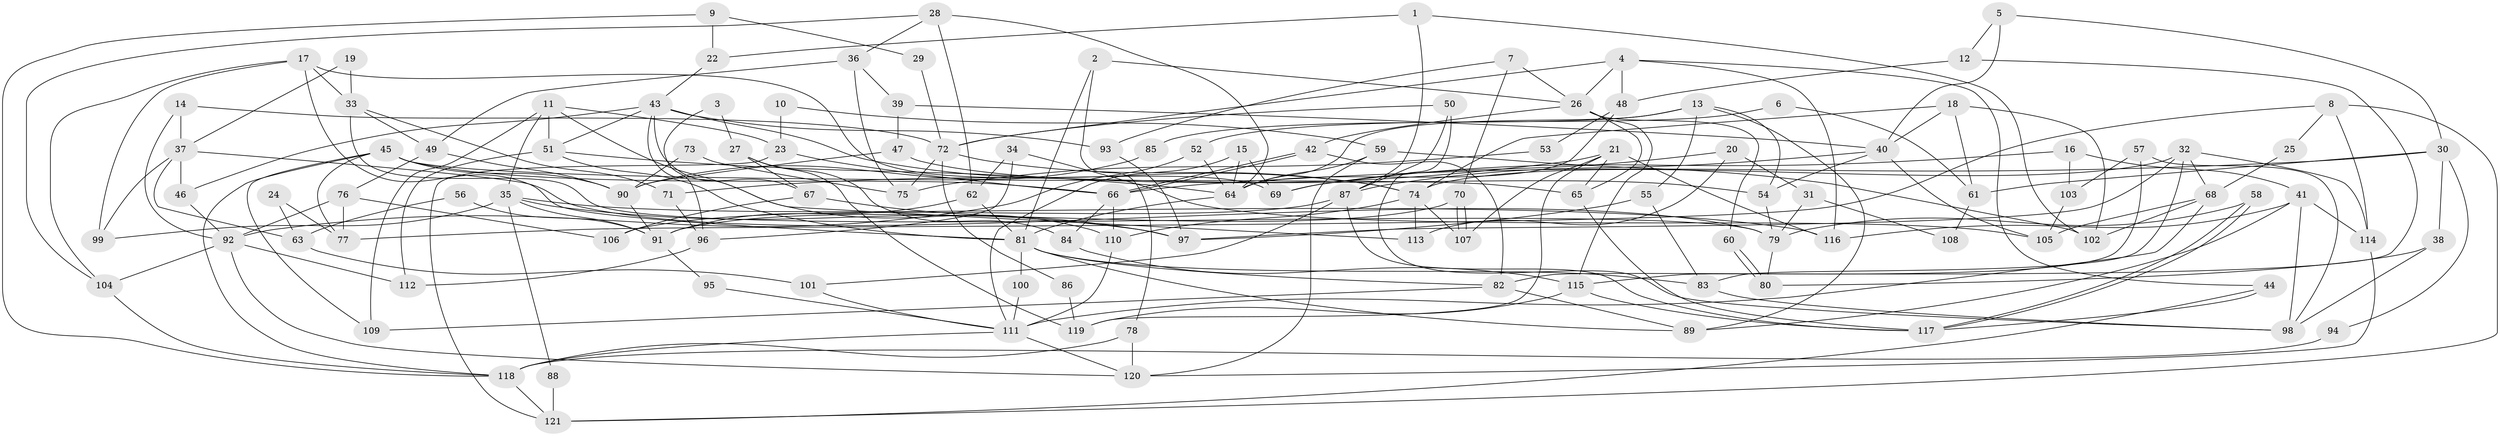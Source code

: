 // coarse degree distribution, {5: 0.10588235294117647, 4: 0.2235294117647059, 2: 0.12941176470588237, 10: 0.047058823529411764, 3: 0.21176470588235294, 7: 0.1411764705882353, 6: 0.09411764705882353, 9: 0.023529411764705882, 8: 0.011764705882352941, 13: 0.011764705882352941}
// Generated by graph-tools (version 1.1) at 2025/41/03/06/25 10:41:55]
// undirected, 121 vertices, 242 edges
graph export_dot {
graph [start="1"]
  node [color=gray90,style=filled];
  1;
  2;
  3;
  4;
  5;
  6;
  7;
  8;
  9;
  10;
  11;
  12;
  13;
  14;
  15;
  16;
  17;
  18;
  19;
  20;
  21;
  22;
  23;
  24;
  25;
  26;
  27;
  28;
  29;
  30;
  31;
  32;
  33;
  34;
  35;
  36;
  37;
  38;
  39;
  40;
  41;
  42;
  43;
  44;
  45;
  46;
  47;
  48;
  49;
  50;
  51;
  52;
  53;
  54;
  55;
  56;
  57;
  58;
  59;
  60;
  61;
  62;
  63;
  64;
  65;
  66;
  67;
  68;
  69;
  70;
  71;
  72;
  73;
  74;
  75;
  76;
  77;
  78;
  79;
  80;
  81;
  82;
  83;
  84;
  85;
  86;
  87;
  88;
  89;
  90;
  91;
  92;
  93;
  94;
  95;
  96;
  97;
  98;
  99;
  100;
  101;
  102;
  103;
  104;
  105;
  106;
  107;
  108;
  109;
  110;
  111;
  112;
  113;
  114;
  115;
  116;
  117;
  118;
  119;
  120;
  121;
  1 -- 102;
  1 -- 87;
  1 -- 22;
  2 -- 78;
  2 -- 81;
  2 -- 26;
  3 -- 96;
  3 -- 27;
  4 -- 26;
  4 -- 72;
  4 -- 44;
  4 -- 48;
  4 -- 116;
  5 -- 40;
  5 -- 12;
  5 -- 30;
  6 -- 61;
  6 -- 52;
  7 -- 93;
  7 -- 26;
  7 -- 70;
  8 -- 114;
  8 -- 121;
  8 -- 25;
  8 -- 77;
  9 -- 22;
  9 -- 118;
  9 -- 29;
  10 -- 59;
  10 -- 23;
  11 -- 23;
  11 -- 51;
  11 -- 35;
  11 -- 109;
  11 -- 113;
  12 -- 82;
  12 -- 48;
  13 -- 64;
  13 -- 89;
  13 -- 54;
  13 -- 55;
  13 -- 85;
  14 -- 92;
  14 -- 37;
  14 -- 72;
  15 -- 64;
  15 -- 111;
  15 -- 69;
  16 -- 69;
  16 -- 41;
  16 -- 103;
  17 -- 99;
  17 -- 81;
  17 -- 33;
  17 -- 69;
  17 -- 104;
  18 -- 40;
  18 -- 74;
  18 -- 61;
  18 -- 102;
  19 -- 33;
  19 -- 37;
  20 -- 69;
  20 -- 113;
  20 -- 31;
  21 -- 116;
  21 -- 65;
  21 -- 71;
  21 -- 107;
  21 -- 119;
  22 -- 43;
  23 -- 121;
  23 -- 66;
  24 -- 77;
  24 -- 63;
  25 -- 68;
  26 -- 42;
  26 -- 60;
  26 -- 65;
  26 -- 115;
  27 -- 84;
  27 -- 67;
  27 -- 119;
  28 -- 62;
  28 -- 104;
  28 -- 36;
  28 -- 64;
  29 -- 72;
  30 -- 66;
  30 -- 38;
  30 -- 61;
  30 -- 94;
  31 -- 79;
  31 -- 108;
  32 -- 97;
  32 -- 74;
  32 -- 68;
  32 -- 83;
  32 -- 114;
  33 -- 79;
  33 -- 49;
  33 -- 71;
  34 -- 62;
  34 -- 105;
  34 -- 96;
  35 -- 91;
  35 -- 88;
  35 -- 97;
  35 -- 99;
  35 -- 116;
  36 -- 49;
  36 -- 39;
  36 -- 75;
  37 -- 79;
  37 -- 46;
  37 -- 63;
  37 -- 99;
  38 -- 98;
  38 -- 80;
  39 -- 40;
  39 -- 47;
  40 -- 54;
  40 -- 105;
  40 -- 87;
  41 -- 116;
  41 -- 98;
  41 -- 89;
  41 -- 114;
  42 -- 66;
  42 -- 66;
  42 -- 82;
  43 -- 51;
  43 -- 74;
  43 -- 46;
  43 -- 67;
  43 -- 93;
  43 -- 110;
  44 -- 117;
  44 -- 121;
  45 -- 65;
  45 -- 77;
  45 -- 66;
  45 -- 90;
  45 -- 109;
  45 -- 118;
  46 -- 92;
  47 -- 90;
  47 -- 54;
  48 -- 64;
  48 -- 53;
  49 -- 76;
  49 -- 90;
  50 -- 87;
  50 -- 72;
  50 -- 98;
  51 -- 81;
  51 -- 112;
  51 -- 64;
  52 -- 92;
  52 -- 64;
  53 -- 75;
  54 -- 79;
  55 -- 83;
  55 -- 97;
  56 -- 91;
  56 -- 63;
  57 -- 98;
  57 -- 115;
  57 -- 103;
  58 -- 79;
  58 -- 117;
  58 -- 117;
  59 -- 102;
  59 -- 64;
  59 -- 120;
  60 -- 80;
  60 -- 80;
  61 -- 108;
  62 -- 81;
  62 -- 91;
  63 -- 101;
  64 -- 81;
  65 -- 117;
  66 -- 84;
  66 -- 110;
  67 -- 97;
  67 -- 106;
  68 -- 111;
  68 -- 102;
  68 -- 105;
  70 -- 107;
  70 -- 107;
  70 -- 91;
  71 -- 96;
  72 -- 74;
  72 -- 75;
  72 -- 86;
  73 -- 90;
  73 -- 75;
  74 -- 107;
  74 -- 110;
  74 -- 113;
  76 -- 92;
  76 -- 106;
  76 -- 77;
  78 -- 118;
  78 -- 120;
  79 -- 80;
  81 -- 82;
  81 -- 83;
  81 -- 89;
  81 -- 100;
  82 -- 89;
  82 -- 109;
  83 -- 98;
  84 -- 115;
  85 -- 90;
  86 -- 119;
  87 -- 117;
  87 -- 101;
  87 -- 106;
  88 -- 121;
  90 -- 91;
  91 -- 95;
  92 -- 104;
  92 -- 120;
  92 -- 112;
  93 -- 97;
  94 -- 118;
  95 -- 111;
  96 -- 112;
  100 -- 111;
  101 -- 111;
  103 -- 105;
  104 -- 118;
  110 -- 111;
  111 -- 120;
  111 -- 118;
  114 -- 120;
  115 -- 119;
  115 -- 117;
  118 -- 121;
}
